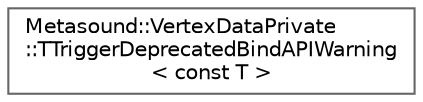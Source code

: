 digraph "Graphical Class Hierarchy"
{
 // INTERACTIVE_SVG=YES
 // LATEX_PDF_SIZE
  bgcolor="transparent";
  edge [fontname=Helvetica,fontsize=10,labelfontname=Helvetica,labelfontsize=10];
  node [fontname=Helvetica,fontsize=10,shape=box,height=0.2,width=0.4];
  rankdir="LR";
  Node0 [id="Node000000",label="Metasound::VertexDataPrivate\l::TTriggerDeprecatedBindAPIWarning\l\< const T \>",height=0.2,width=0.4,color="grey40", fillcolor="white", style="filled",URL="$d0/d70/structMetasound_1_1VertexDataPrivate_1_1TTriggerDeprecatedBindAPIWarning_3_01const_01T_01_4.html",tooltip=" "];
}
